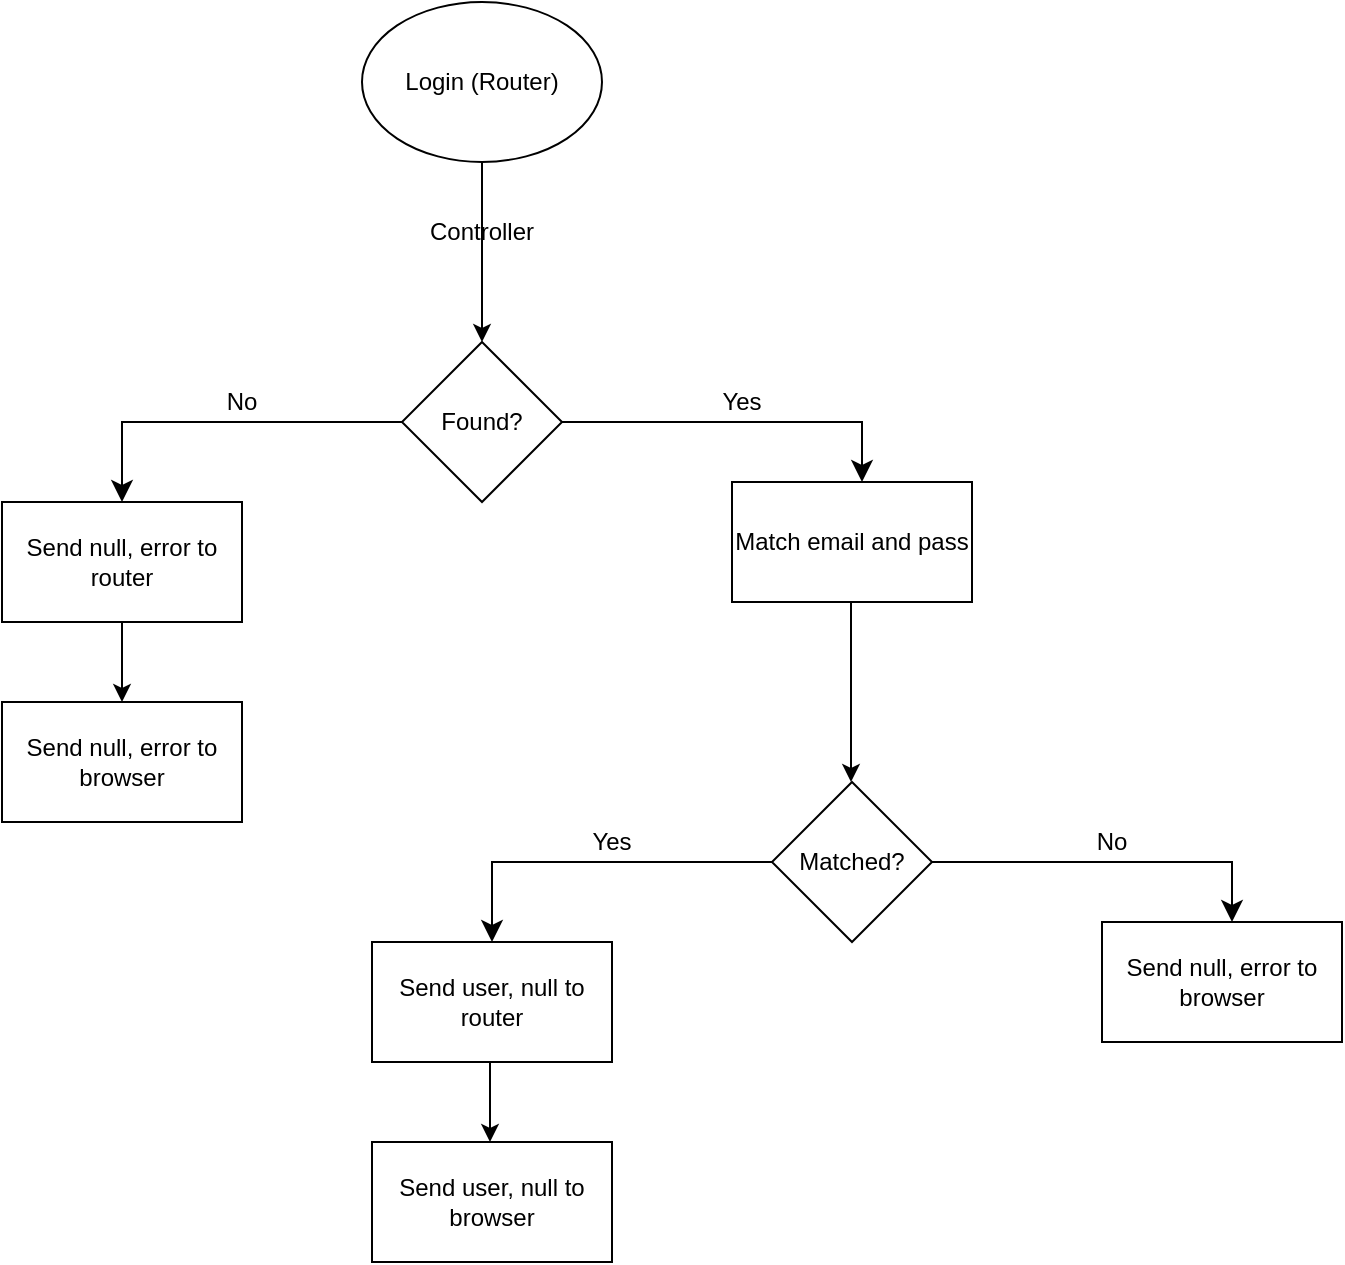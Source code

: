 <mxfile version="21.1.8" type="device">
  <diagram name="Page-1" id="C1cVdqYQRw64W6E0uj6t">
    <mxGraphModel dx="1434" dy="764" grid="1" gridSize="10" guides="1" tooltips="1" connect="1" arrows="1" fold="1" page="1" pageScale="1" pageWidth="850" pageHeight="1100" math="0" shadow="0">
      <root>
        <mxCell id="0" />
        <mxCell id="1" parent="0" />
        <mxCell id="l44h73JvjmF_WTlfZfbB-1" value="Login (Router)" style="ellipse;whiteSpace=wrap;html=1;" vertex="1" parent="1">
          <mxGeometry x="360" width="120" height="80" as="geometry" />
        </mxCell>
        <mxCell id="l44h73JvjmF_WTlfZfbB-3" value="" style="endArrow=classic;html=1;rounded=0;exitX=0.5;exitY=1;exitDx=0;exitDy=0;" edge="1" parent="1" source="l44h73JvjmF_WTlfZfbB-1">
          <mxGeometry width="50" height="50" relative="1" as="geometry">
            <mxPoint x="410" y="90" as="sourcePoint" />
            <mxPoint x="420" y="170" as="targetPoint" />
            <Array as="points" />
          </mxGeometry>
        </mxCell>
        <mxCell id="l44h73JvjmF_WTlfZfbB-6" value="" style="edgeStyle=segmentEdgeStyle;endArrow=classic;html=1;curved=0;rounded=0;endSize=8;startSize=8;exitX=0;exitY=0.5;exitDx=0;exitDy=0;" edge="1" parent="1" source="l44h73JvjmF_WTlfZfbB-17">
          <mxGeometry width="50" height="50" relative="1" as="geometry">
            <mxPoint x="360" y="200" as="sourcePoint" />
            <mxPoint x="240" y="250" as="targetPoint" />
          </mxGeometry>
        </mxCell>
        <mxCell id="l44h73JvjmF_WTlfZfbB-7" value="Controller" style="text;html=1;strokeColor=none;fillColor=none;align=center;verticalAlign=middle;whiteSpace=wrap;rounded=0;" vertex="1" parent="1">
          <mxGeometry x="390" y="100" width="60" height="30" as="geometry" />
        </mxCell>
        <mxCell id="l44h73JvjmF_WTlfZfbB-10" value="No" style="text;html=1;strokeColor=none;fillColor=none;align=center;verticalAlign=middle;whiteSpace=wrap;rounded=0;" vertex="1" parent="1">
          <mxGeometry x="270" y="185" width="60" height="30" as="geometry" />
        </mxCell>
        <mxCell id="l44h73JvjmF_WTlfZfbB-11" value="" style="edgeStyle=segmentEdgeStyle;endArrow=classic;html=1;curved=0;rounded=0;endSize=8;startSize=8;exitX=1;exitY=0.5;exitDx=0;exitDy=0;" edge="1" parent="1" source="l44h73JvjmF_WTlfZfbB-17">
          <mxGeometry width="50" height="50" relative="1" as="geometry">
            <mxPoint x="480" y="200" as="sourcePoint" />
            <mxPoint x="610" y="240" as="targetPoint" />
            <Array as="points">
              <mxPoint x="610" y="210" />
            </Array>
          </mxGeometry>
        </mxCell>
        <mxCell id="l44h73JvjmF_WTlfZfbB-12" value="Yes" style="text;html=1;strokeColor=none;fillColor=none;align=center;verticalAlign=middle;whiteSpace=wrap;rounded=0;" vertex="1" parent="1">
          <mxGeometry x="520" y="185" width="60" height="30" as="geometry" />
        </mxCell>
        <mxCell id="l44h73JvjmF_WTlfZfbB-16" value="Match email and pass" style="rounded=0;whiteSpace=wrap;html=1;" vertex="1" parent="1">
          <mxGeometry x="545" y="240" width="120" height="60" as="geometry" />
        </mxCell>
        <mxCell id="l44h73JvjmF_WTlfZfbB-17" value="Found?" style="rhombus;whiteSpace=wrap;html=1;" vertex="1" parent="1">
          <mxGeometry x="380" y="170" width="80" height="80" as="geometry" />
        </mxCell>
        <mxCell id="l44h73JvjmF_WTlfZfbB-19" value="" style="endArrow=classic;html=1;rounded=0;exitX=0.5;exitY=1;exitDx=0;exitDy=0;" edge="1" parent="1">
          <mxGeometry width="50" height="50" relative="1" as="geometry">
            <mxPoint x="604.5" y="300" as="sourcePoint" />
            <mxPoint x="604.5" y="390" as="targetPoint" />
            <Array as="points" />
          </mxGeometry>
        </mxCell>
        <mxCell id="l44h73JvjmF_WTlfZfbB-20" value="Matched?" style="rhombus;whiteSpace=wrap;html=1;" vertex="1" parent="1">
          <mxGeometry x="565" y="390" width="80" height="80" as="geometry" />
        </mxCell>
        <mxCell id="l44h73JvjmF_WTlfZfbB-23" value="" style="edgeStyle=segmentEdgeStyle;endArrow=classic;html=1;curved=0;rounded=0;endSize=8;startSize=8;exitX=0;exitY=0.5;exitDx=0;exitDy=0;" edge="1" parent="1">
          <mxGeometry width="50" height="50" relative="1" as="geometry">
            <mxPoint x="565" y="430" as="sourcePoint" />
            <mxPoint x="425" y="470" as="targetPoint" />
          </mxGeometry>
        </mxCell>
        <mxCell id="l44h73JvjmF_WTlfZfbB-24" value="Yes" style="text;html=1;strokeColor=none;fillColor=none;align=center;verticalAlign=middle;whiteSpace=wrap;rounded=0;" vertex="1" parent="1">
          <mxGeometry x="455" y="405" width="60" height="30" as="geometry" />
        </mxCell>
        <mxCell id="l44h73JvjmF_WTlfZfbB-25" value="" style="edgeStyle=segmentEdgeStyle;endArrow=classic;html=1;curved=0;rounded=0;endSize=8;startSize=8;exitX=1;exitY=0.5;exitDx=0;exitDy=0;" edge="1" parent="1">
          <mxGeometry width="50" height="50" relative="1" as="geometry">
            <mxPoint x="645" y="430" as="sourcePoint" />
            <mxPoint x="795" y="460" as="targetPoint" />
            <Array as="points">
              <mxPoint x="795" y="430" />
            </Array>
          </mxGeometry>
        </mxCell>
        <mxCell id="l44h73JvjmF_WTlfZfbB-26" value="No" style="text;html=1;strokeColor=none;fillColor=none;align=center;verticalAlign=middle;whiteSpace=wrap;rounded=0;" vertex="1" parent="1">
          <mxGeometry x="705" y="405" width="60" height="30" as="geometry" />
        </mxCell>
        <mxCell id="l44h73JvjmF_WTlfZfbB-27" value="Send user, null to router" style="rounded=0;whiteSpace=wrap;html=1;" vertex="1" parent="1">
          <mxGeometry x="365" y="470" width="120" height="60" as="geometry" />
        </mxCell>
        <mxCell id="l44h73JvjmF_WTlfZfbB-28" value="Send user, null to browser" style="rounded=0;whiteSpace=wrap;html=1;" vertex="1" parent="1">
          <mxGeometry x="365" y="570" width="120" height="60" as="geometry" />
        </mxCell>
        <mxCell id="l44h73JvjmF_WTlfZfbB-29" value="" style="endArrow=classic;html=1;rounded=0;exitX=0.5;exitY=1;exitDx=0;exitDy=0;" edge="1" parent="1">
          <mxGeometry width="50" height="50" relative="1" as="geometry">
            <mxPoint x="424" y="530" as="sourcePoint" />
            <mxPoint x="424" y="570" as="targetPoint" />
            <Array as="points" />
          </mxGeometry>
        </mxCell>
        <mxCell id="l44h73JvjmF_WTlfZfbB-30" value="Send null, error to router" style="rounded=0;whiteSpace=wrap;html=1;" vertex="1" parent="1">
          <mxGeometry x="180" y="250" width="120" height="60" as="geometry" />
        </mxCell>
        <mxCell id="l44h73JvjmF_WTlfZfbB-32" value="" style="endArrow=classic;html=1;rounded=0;exitX=0.5;exitY=1;exitDx=0;exitDy=0;" edge="1" parent="1">
          <mxGeometry width="50" height="50" relative="1" as="geometry">
            <mxPoint x="240" y="310" as="sourcePoint" />
            <mxPoint x="240" y="350" as="targetPoint" />
            <Array as="points" />
          </mxGeometry>
        </mxCell>
        <mxCell id="l44h73JvjmF_WTlfZfbB-33" value="Send null, error to browser" style="rounded=0;whiteSpace=wrap;html=1;" vertex="1" parent="1">
          <mxGeometry x="180" y="350" width="120" height="60" as="geometry" />
        </mxCell>
        <mxCell id="l44h73JvjmF_WTlfZfbB-34" value="Send null, error to browser" style="rounded=0;whiteSpace=wrap;html=1;" vertex="1" parent="1">
          <mxGeometry x="730" y="460" width="120" height="60" as="geometry" />
        </mxCell>
      </root>
    </mxGraphModel>
  </diagram>
</mxfile>
